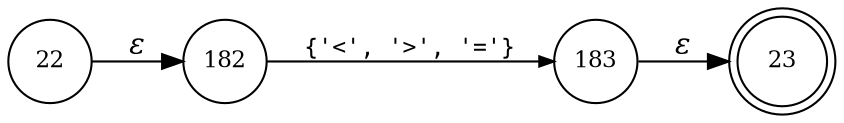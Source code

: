 digraph ATN {
rankdir=LR;
s23[fontsize=11, label="23", shape=doublecircle, fixedsize=true, width=.6];
s22[fontsize=11,label="22", shape=circle, fixedsize=true, width=.55, peripheries=1];
s182[fontsize=11,label="182", shape=circle, fixedsize=true, width=.55, peripheries=1];
s183[fontsize=11,label="183", shape=circle, fixedsize=true, width=.55, peripheries=1];
s22 -> s182 [fontname="Times-Italic", label="&epsilon;"];
s182 -> s183 [fontsize=11, fontname="Courier", arrowsize=.7, label = "{'<', '>', '='}", arrowhead = normal];
s183 -> s23 [fontname="Times-Italic", label="&epsilon;"];
}